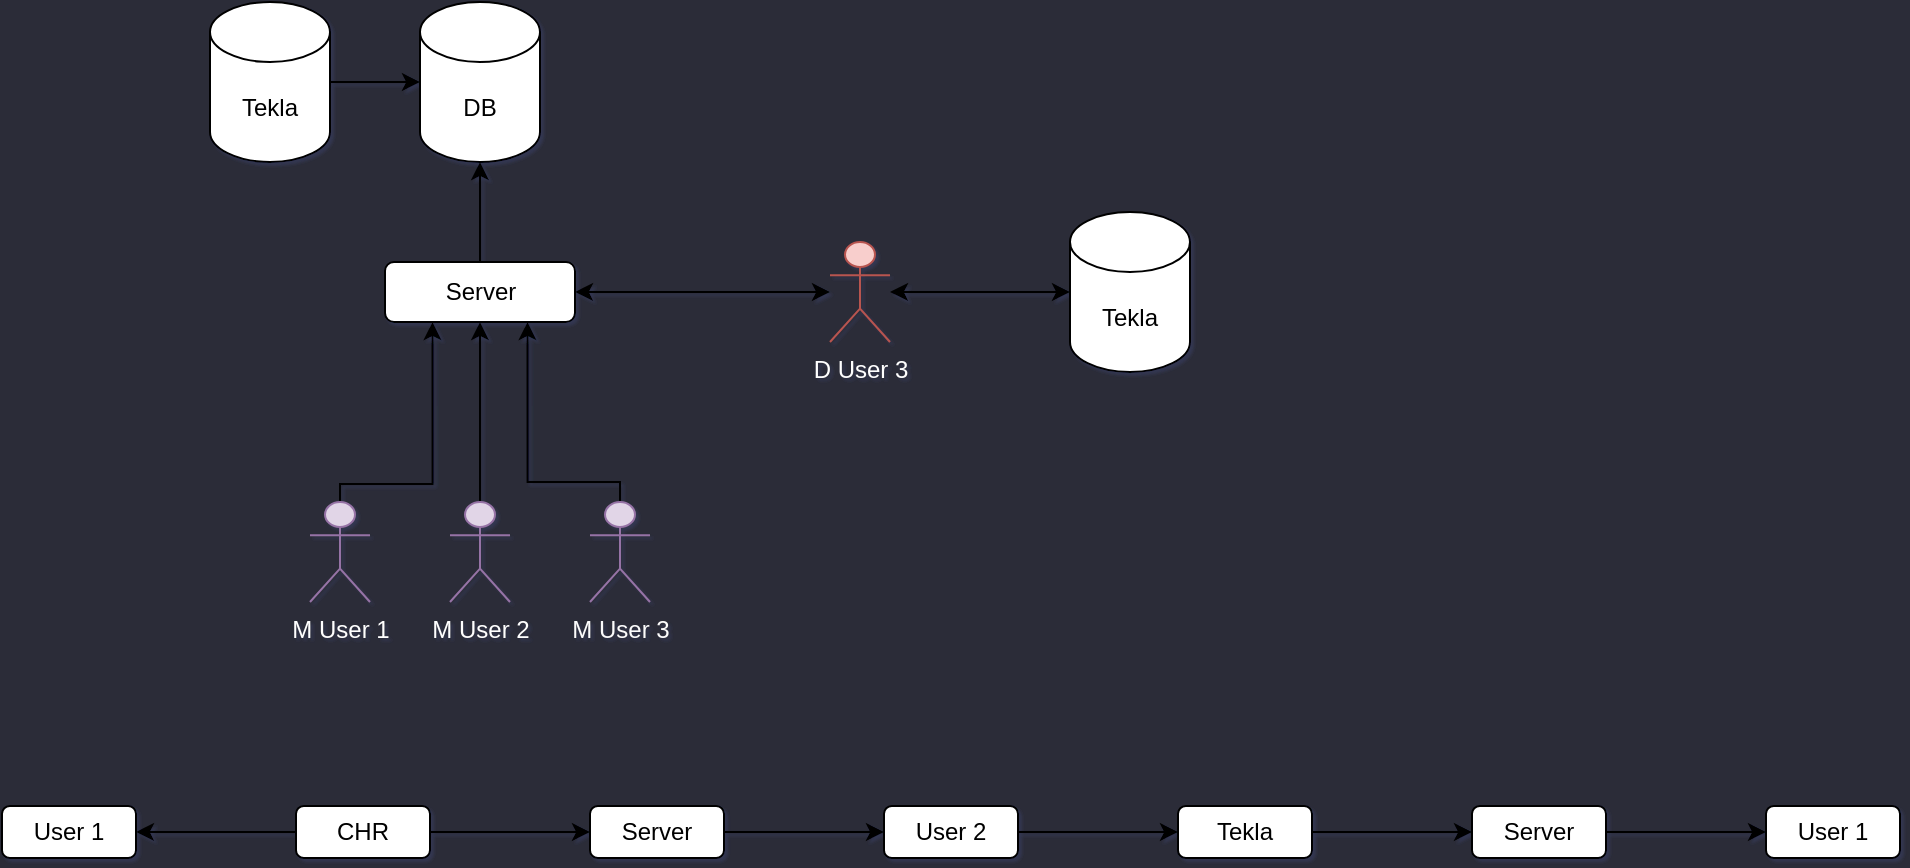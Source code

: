 <mxfile version="24.7.8">
  <diagram id="C5RBs43oDa-KdzZeNtuy" name="Page-1">
    <mxGraphModel dx="1434" dy="774" grid="1" gridSize="26" guides="1" tooltips="1" connect="1" arrows="1" fold="1" page="1" pageScale="1" pageWidth="2339" pageHeight="3300" background="#2B2C38" math="0" shadow="1">
      <root>
        <mxCell id="WIyWlLk6GJQsqaUBKTNV-0" />
        <mxCell id="WIyWlLk6GJQsqaUBKTNV-1" parent="WIyWlLk6GJQsqaUBKTNV-0" />
        <mxCell id="dpVUBXbJ4d0EwmAiKQ-G-7" style="edgeStyle=orthogonalEdgeStyle;rounded=0;orthogonalLoop=1;jettySize=auto;html=1;entryX=0.25;entryY=1;entryDx=0;entryDy=0;exitX=0.5;exitY=0;exitDx=0;exitDy=0;exitPerimeter=0;" edge="1" parent="WIyWlLk6GJQsqaUBKTNV-1" source="dpVUBXbJ4d0EwmAiKQ-G-1" target="dpVUBXbJ4d0EwmAiKQ-G-6">
          <mxGeometry relative="1" as="geometry">
            <mxPoint x="195" y="280" as="sourcePoint" />
            <Array as="points">
              <mxPoint x="195" y="281" />
              <mxPoint x="241" y="281" />
            </Array>
          </mxGeometry>
        </mxCell>
        <mxCell id="dpVUBXbJ4d0EwmAiKQ-G-1" value="&lt;font color=&quot;#ffffff&quot;&gt;M User 1&lt;/font&gt;" style="shape=umlActor;verticalLabelPosition=bottom;verticalAlign=top;html=1;outlineConnect=0;fillColor=#e1d5e7;strokeColor=#9673a6;" vertex="1" parent="WIyWlLk6GJQsqaUBKTNV-1">
          <mxGeometry x="180" y="290" width="30" height="50" as="geometry" />
        </mxCell>
        <mxCell id="dpVUBXbJ4d0EwmAiKQ-G-8" style="edgeStyle=orthogonalEdgeStyle;rounded=0;orthogonalLoop=1;jettySize=auto;html=1;entryX=0.5;entryY=1;entryDx=0;entryDy=0;" edge="1" parent="WIyWlLk6GJQsqaUBKTNV-1" source="dpVUBXbJ4d0EwmAiKQ-G-4" target="dpVUBXbJ4d0EwmAiKQ-G-6">
          <mxGeometry relative="1" as="geometry" />
        </mxCell>
        <mxCell id="dpVUBXbJ4d0EwmAiKQ-G-4" value="&lt;font color=&quot;#ffffff&quot;&gt;M User 2&lt;/font&gt;" style="shape=umlActor;verticalLabelPosition=bottom;verticalAlign=top;html=1;outlineConnect=0;fillColor=#e1d5e7;strokeColor=#9673a6;align=center;fontFamily=Helvetica;fontSize=12;fontColor=default;" vertex="1" parent="WIyWlLk6GJQsqaUBKTNV-1">
          <mxGeometry x="250" y="290" width="30" height="50" as="geometry" />
        </mxCell>
        <mxCell id="dpVUBXbJ4d0EwmAiKQ-G-9" style="edgeStyle=orthogonalEdgeStyle;rounded=0;orthogonalLoop=1;jettySize=auto;html=1;entryX=0.75;entryY=1;entryDx=0;entryDy=0;" edge="1" parent="WIyWlLk6GJQsqaUBKTNV-1" source="dpVUBXbJ4d0EwmAiKQ-G-5" target="dpVUBXbJ4d0EwmAiKQ-G-6">
          <mxGeometry relative="1" as="geometry">
            <Array as="points">
              <mxPoint x="335" y="280" />
              <mxPoint x="289" y="280" />
            </Array>
          </mxGeometry>
        </mxCell>
        <mxCell id="dpVUBXbJ4d0EwmAiKQ-G-5" value="&lt;font color=&quot;#fcfcfc&quot;&gt;M User 3&lt;/font&gt;" style="shape=umlActor;verticalLabelPosition=bottom;verticalAlign=top;html=1;outlineConnect=0;fillColor=#e1d5e7;strokeColor=#9673a6;align=center;fontFamily=Helvetica;fontSize=12;fontColor=default;" vertex="1" parent="WIyWlLk6GJQsqaUBKTNV-1">
          <mxGeometry x="320" y="290" width="30" height="50" as="geometry" />
        </mxCell>
        <mxCell id="dpVUBXbJ4d0EwmAiKQ-G-11" value="" style="edgeStyle=orthogonalEdgeStyle;rounded=0;orthogonalLoop=1;jettySize=auto;html=1;" edge="1" parent="WIyWlLk6GJQsqaUBKTNV-1" source="dpVUBXbJ4d0EwmAiKQ-G-6" target="dpVUBXbJ4d0EwmAiKQ-G-10">
          <mxGeometry relative="1" as="geometry" />
        </mxCell>
        <mxCell id="dpVUBXbJ4d0EwmAiKQ-G-6" value="Server" style="rounded=1;whiteSpace=wrap;html=1;" vertex="1" parent="WIyWlLk6GJQsqaUBKTNV-1">
          <mxGeometry x="217.5" y="170" width="95" height="30" as="geometry" />
        </mxCell>
        <mxCell id="dpVUBXbJ4d0EwmAiKQ-G-10" value="DB" style="shape=cylinder3;whiteSpace=wrap;html=1;boundedLbl=1;backgroundOutline=1;size=15;" vertex="1" parent="WIyWlLk6GJQsqaUBKTNV-1">
          <mxGeometry x="235" y="40" width="60" height="80" as="geometry" />
        </mxCell>
        <mxCell id="dpVUBXbJ4d0EwmAiKQ-G-13" value="" style="edgeStyle=orthogonalEdgeStyle;rounded=0;orthogonalLoop=1;jettySize=auto;html=1;" edge="1" parent="WIyWlLk6GJQsqaUBKTNV-1" source="dpVUBXbJ4d0EwmAiKQ-G-12" target="dpVUBXbJ4d0EwmAiKQ-G-10">
          <mxGeometry relative="1" as="geometry" />
        </mxCell>
        <mxCell id="dpVUBXbJ4d0EwmAiKQ-G-12" value="Tekla" style="shape=cylinder3;whiteSpace=wrap;html=1;boundedLbl=1;backgroundOutline=1;size=15;" vertex="1" parent="WIyWlLk6GJQsqaUBKTNV-1">
          <mxGeometry x="130" y="40" width="60" height="80" as="geometry" />
        </mxCell>
        <mxCell id="dpVUBXbJ4d0EwmAiKQ-G-15" style="edgeStyle=orthogonalEdgeStyle;rounded=0;orthogonalLoop=1;jettySize=auto;html=1;entryX=1;entryY=0.5;entryDx=0;entryDy=0;sourcePerimeterSpacing=0;startArrow=classic;startFill=1;" edge="1" parent="WIyWlLk6GJQsqaUBKTNV-1" source="dpVUBXbJ4d0EwmAiKQ-G-14" target="dpVUBXbJ4d0EwmAiKQ-G-6">
          <mxGeometry relative="1" as="geometry" />
        </mxCell>
        <mxCell id="dpVUBXbJ4d0EwmAiKQ-G-17" value="" style="edgeStyle=orthogonalEdgeStyle;rounded=0;orthogonalLoop=1;jettySize=auto;html=1;sourcePerimeterSpacing=0;startArrow=classic;startFill=1;" edge="1" parent="WIyWlLk6GJQsqaUBKTNV-1" source="dpVUBXbJ4d0EwmAiKQ-G-14" target="dpVUBXbJ4d0EwmAiKQ-G-16">
          <mxGeometry relative="1" as="geometry" />
        </mxCell>
        <mxCell id="dpVUBXbJ4d0EwmAiKQ-G-14" value="&lt;font color=&quot;#ffffff&quot;&gt;D User 3&lt;/font&gt;" style="shape=umlActor;verticalLabelPosition=bottom;verticalAlign=top;html=1;outlineConnect=0;fillColor=#f8cecc;strokeColor=#b85450;" vertex="1" parent="WIyWlLk6GJQsqaUBKTNV-1">
          <mxGeometry x="440" y="160" width="30" height="50" as="geometry" />
        </mxCell>
        <mxCell id="dpVUBXbJ4d0EwmAiKQ-G-16" value="Tekla" style="shape=cylinder3;whiteSpace=wrap;html=1;boundedLbl=1;backgroundOutline=1;size=15;" vertex="1" parent="WIyWlLk6GJQsqaUBKTNV-1">
          <mxGeometry x="560" y="145" width="60" height="80" as="geometry" />
        </mxCell>
        <mxCell id="dpVUBXbJ4d0EwmAiKQ-G-26" value="" style="edgeStyle=orthogonalEdgeStyle;rounded=0;orthogonalLoop=1;jettySize=auto;html=1;" edge="1" parent="WIyWlLk6GJQsqaUBKTNV-1" source="dpVUBXbJ4d0EwmAiKQ-G-24" target="dpVUBXbJ4d0EwmAiKQ-G-25">
          <mxGeometry relative="1" as="geometry" />
        </mxCell>
        <mxCell id="dpVUBXbJ4d0EwmAiKQ-G-30" value="" style="edgeStyle=orthogonalEdgeStyle;rounded=0;orthogonalLoop=1;jettySize=auto;html=1;" edge="1" parent="WIyWlLk6GJQsqaUBKTNV-1" source="dpVUBXbJ4d0EwmAiKQ-G-24" target="dpVUBXbJ4d0EwmAiKQ-G-29">
          <mxGeometry relative="1" as="geometry" />
        </mxCell>
        <mxCell id="dpVUBXbJ4d0EwmAiKQ-G-24" value="CHR" style="rounded=1;whiteSpace=wrap;html=1;" vertex="1" parent="WIyWlLk6GJQsqaUBKTNV-1">
          <mxGeometry x="173" y="442" width="67" height="26" as="geometry" />
        </mxCell>
        <mxCell id="dpVUBXbJ4d0EwmAiKQ-G-28" value="" style="edgeStyle=orthogonalEdgeStyle;rounded=0;orthogonalLoop=1;jettySize=auto;html=1;" edge="1" parent="WIyWlLk6GJQsqaUBKTNV-1" source="dpVUBXbJ4d0EwmAiKQ-G-25" target="dpVUBXbJ4d0EwmAiKQ-G-27">
          <mxGeometry relative="1" as="geometry" />
        </mxCell>
        <mxCell id="dpVUBXbJ4d0EwmAiKQ-G-25" value="Server" style="rounded=1;whiteSpace=wrap;html=1;" vertex="1" parent="WIyWlLk6GJQsqaUBKTNV-1">
          <mxGeometry x="320" y="442" width="67" height="26" as="geometry" />
        </mxCell>
        <mxCell id="dpVUBXbJ4d0EwmAiKQ-G-32" value="" style="edgeStyle=orthogonalEdgeStyle;rounded=0;orthogonalLoop=1;jettySize=auto;html=1;" edge="1" parent="WIyWlLk6GJQsqaUBKTNV-1" source="dpVUBXbJ4d0EwmAiKQ-G-27" target="dpVUBXbJ4d0EwmAiKQ-G-31">
          <mxGeometry relative="1" as="geometry" />
        </mxCell>
        <mxCell id="dpVUBXbJ4d0EwmAiKQ-G-27" value="User 2" style="rounded=1;whiteSpace=wrap;html=1;" vertex="1" parent="WIyWlLk6GJQsqaUBKTNV-1">
          <mxGeometry x="467" y="442" width="67" height="26" as="geometry" />
        </mxCell>
        <mxCell id="dpVUBXbJ4d0EwmAiKQ-G-29" value="User 1" style="rounded=1;whiteSpace=wrap;html=1;" vertex="1" parent="WIyWlLk6GJQsqaUBKTNV-1">
          <mxGeometry x="26" y="442" width="67" height="26" as="geometry" />
        </mxCell>
        <mxCell id="dpVUBXbJ4d0EwmAiKQ-G-34" value="" style="edgeStyle=orthogonalEdgeStyle;rounded=0;orthogonalLoop=1;jettySize=auto;html=1;" edge="1" parent="WIyWlLk6GJQsqaUBKTNV-1" source="dpVUBXbJ4d0EwmAiKQ-G-31" target="dpVUBXbJ4d0EwmAiKQ-G-33">
          <mxGeometry relative="1" as="geometry" />
        </mxCell>
        <mxCell id="dpVUBXbJ4d0EwmAiKQ-G-31" value="Tekla" style="rounded=1;whiteSpace=wrap;html=1;" vertex="1" parent="WIyWlLk6GJQsqaUBKTNV-1">
          <mxGeometry x="614" y="442" width="67" height="26" as="geometry" />
        </mxCell>
        <mxCell id="dpVUBXbJ4d0EwmAiKQ-G-36" value="" style="edgeStyle=orthogonalEdgeStyle;rounded=0;orthogonalLoop=1;jettySize=auto;html=1;" edge="1" parent="WIyWlLk6GJQsqaUBKTNV-1" source="dpVUBXbJ4d0EwmAiKQ-G-33" target="dpVUBXbJ4d0EwmAiKQ-G-35">
          <mxGeometry relative="1" as="geometry" />
        </mxCell>
        <mxCell id="dpVUBXbJ4d0EwmAiKQ-G-33" value="Server" style="rounded=1;whiteSpace=wrap;html=1;" vertex="1" parent="WIyWlLk6GJQsqaUBKTNV-1">
          <mxGeometry x="761" y="442" width="67" height="26" as="geometry" />
        </mxCell>
        <mxCell id="dpVUBXbJ4d0EwmAiKQ-G-35" value="User 1" style="rounded=1;whiteSpace=wrap;html=1;" vertex="1" parent="WIyWlLk6GJQsqaUBKTNV-1">
          <mxGeometry x="908" y="442" width="67" height="26" as="geometry" />
        </mxCell>
      </root>
    </mxGraphModel>
  </diagram>
</mxfile>

